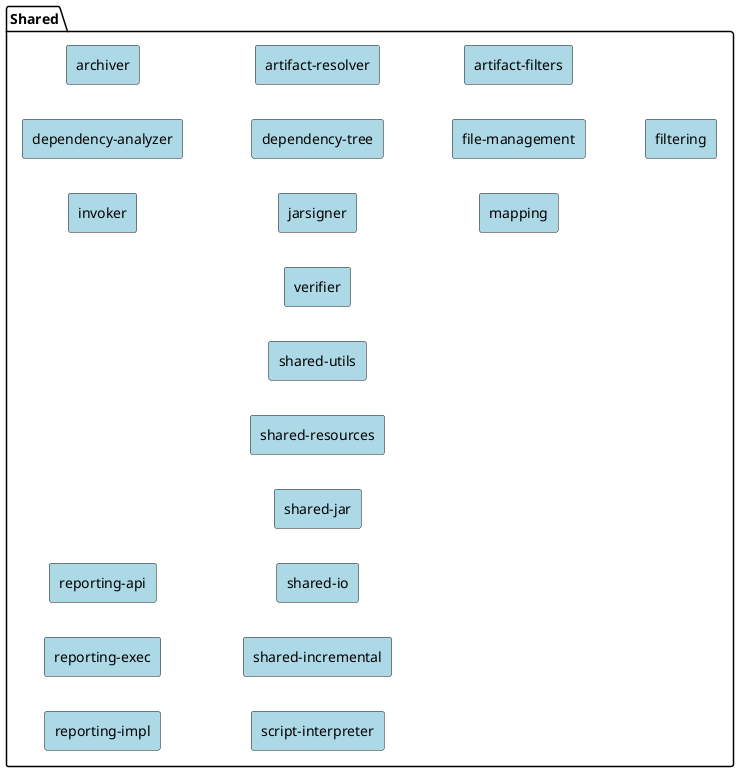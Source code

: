 /'
Licensed to the Apache Software Foundation (ASF) under one
or more contributor license agreements.  See the NOTICE file
distributed with this work for additional information
regarding copyright ownership.  The ASF licenses this file
to you under the Apache License, Version 2.0 (the
"License"); you may not use this file except in compliance
with the License.  You may obtain a copy of the License at

  http://www.apache.org/licenses/LICENSE-2.0

Unless required by applicable law or agreed to in writing,
software distributed under the License is distributed on an
"AS IS" BASIS, WITHOUT WARRANTIES OR CONDITIONS OF ANY
KIND, either express or implied.  See the License for the
specific language governing permissions and limitations
under the License.
'/
@startuml

<style>

    rectangle {
        BackgroundColor LightBlue
    }
}
</style>

package "Shared" {

left to right direction

  rectangle "archiver"
  rectangle "artifact-resolver"
  rectangle "artifact-filters"
  rectangle "dependency-analyzer"
  rectangle "dependency-tree"
  rectangle "file-management"
  rectangle "filtering"
  rectangle "invoker"
  rectangle "jarsigner"
  rectangle "mapping"
  rectangle "reporting-api"
  rectangle "reporting-exec"
  rectangle "reporting-impl"
  rectangle "script-interpreter"
  rectangle "shared-incremental"
  rectangle "shared-io"
  rectangle "shared-jar"
  rectangle "shared-resources"
  rectangle "shared-utils"
  rectangle "verifier"
}

'hidden dependencies to change layout
"archiver" -[hidden]down- "artifact-resolver"
"artifact-resolver" -[hidden]down- "artifact-filters"

"archiver"  -[hidden]left- "dependency-analyzer"
"dependency-analyzer" -[hidden]down- "dependency-tree"
"dependency-tree" -[hidden]down- "file-management"
"file-management" -[hidden]down- "filtering"

"dependency-analyzer" -[hidden]left- "invoker"
"invoker" -[hidden]down- "jarsigner"
"jarsigner" -[hidden]down- "mapping"

"reporting-api" -[hidden]down-> "script-interpreter"
"script-interpreter" -[hidden]> "shared-incremental"
"shared-incremental" -[hidden]> "shared-io"
"shared-io" -[hidden]> "shared-jar"
"shared-jar" -[hidden]> "shared-resources"
"shared-resources" -[hidden]> "shared-utils"
"shared-utils" -[hidden]> "verifier"


url of "archiver" is [[https://github.com/apache/maven-archiver]]
url of "artifact-resolver" is [[https://github.com/apache/maven-resolver]]
url of "artifact-filters" is [[https://github.com/apache/maven-common-artifact-filters]]
url of "dependency-analyzer" is [[https://github.com/apache/maven-dependency-analyzer]]
url of "dependency-tree" is [[https://github.com/apache/maven-dependency-tree]]
url of "file-management" is [[https://github.com/apache/maven-file-management]]
url of "filtering" is [[https://github.com/apache/maven-filtering]]
url of "invoker" is [[https://github.com/apache/maven-invoker]]
url of "jarsigner" is [[https://github.com/apache/maven-jarsigner]]
url of "mapping" is [[https://github.com/apache/maven-mapping]]
url of "reporting-api" is [[https://github.com/apache/maven-reporting-api]]
url of "reporting-exec" is [[https://github.com/apache/maven-reporting-exec]]
url of "reporting-impl" is [[https://github.com/apache/maven-reporting-impl]]
url of "script-interpreter" is [[https://github.com/apache/maven-script-interpreter]]
url of "shared-incremental" is [[https://github.com/apache/maven-shared-incremental]]
url of "shared-io" is [[https://github.com/apache/maven-shared-io]]
url of "shared-jar" is [[https://github.com/apache/maven-shared-jar]]
url of "shared-resources" is [[https://github.com/apache/maven-shared-resources]]
url of "shared-utils" is [[https://github.com/apache/maven-shared-utils]]
url of "verifier" is [[https://github.com/apache/maven-verifier]]
@enduml

